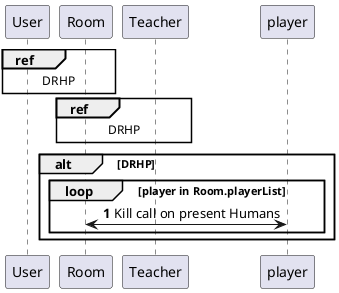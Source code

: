 @startuml
'https://plantuml.com/sequence-diagram

autonumber

participant "User" as U
participant "Room" as R
participant "Teacher" as T

ref over U, R: DRHP
ref over T, R: DRHP

alt DRHP
    loop player in Room.playerList
      R <-> player: Kill call on present Humans
    end
end
@enduml